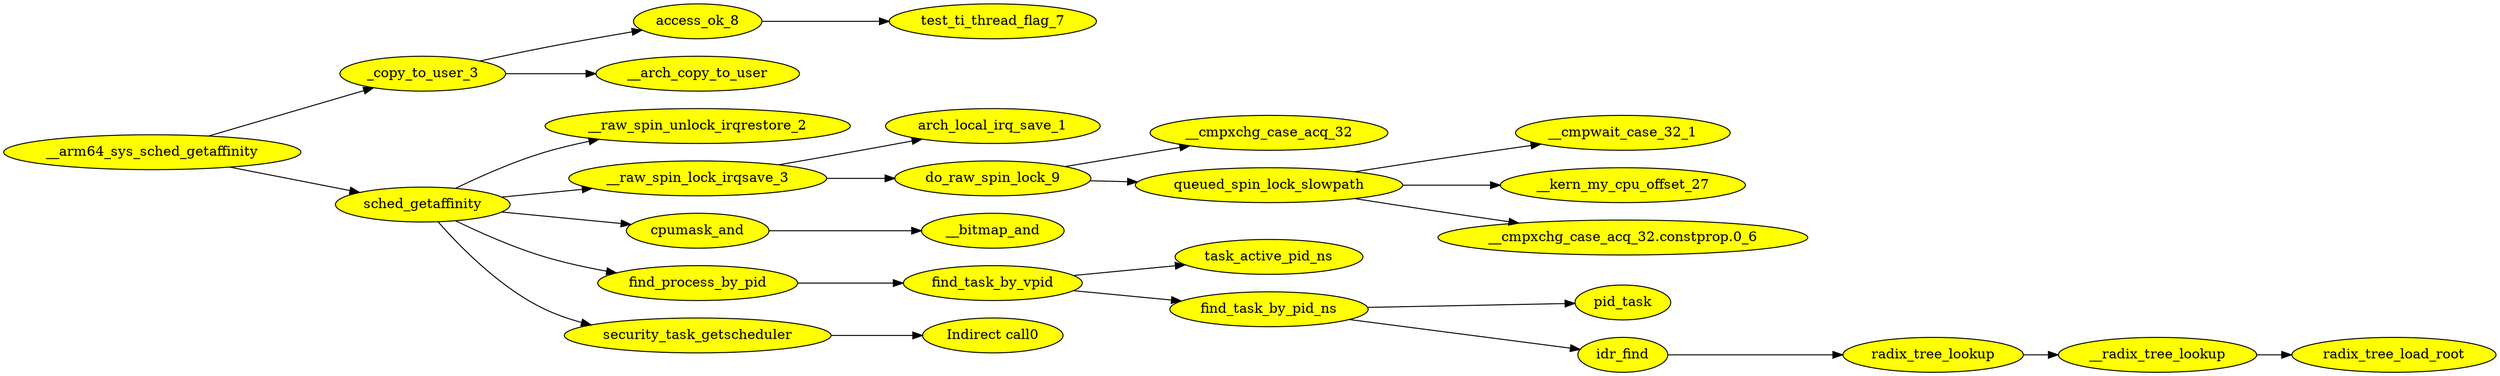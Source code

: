 digraph G {
rankdir=LR; node [style=filled fillcolor=yellow]
"__arm64_sys_sched_getaffinity"->"_copy_to_user_3" [ edgeid = "1"]; 
"_copy_to_user_3"->"access_ok_8" [ edgeid = "2"]; 
"access_ok_8"->"test_ti_thread_flag_7" [ edgeid = "3"]; 
"_copy_to_user_3"->"__arch_copy_to_user" [ edgeid = "4"]; 
"__arm64_sys_sched_getaffinity"->"sched_getaffinity" [ edgeid = "5"]; 
"sched_getaffinity"->"__raw_spin_unlock_irqrestore_2" [ edgeid = "6"]; 
"sched_getaffinity"->"__raw_spin_lock_irqsave_3" [ edgeid = "7"]; 
"__raw_spin_lock_irqsave_3"->"arch_local_irq_save_1" [ edgeid = "8"]; 
"__raw_spin_lock_irqsave_3"->"do_raw_spin_lock_9" [ edgeid = "9"]; 
"do_raw_spin_lock_9"->"__cmpxchg_case_acq_32" [ edgeid = "10"]; 
"do_raw_spin_lock_9"->"queued_spin_lock_slowpath" [ edgeid = "11"]; 
"queued_spin_lock_slowpath"->"__cmpwait_case_32_1" [ edgeid = "12"]; 
"queued_spin_lock_slowpath"->"__kern_my_cpu_offset_27" [ edgeid = "13"]; 
"queued_spin_lock_slowpath"->"__cmpxchg_case_acq_32.constprop.0_6" [ edgeid = "14"]; 
"sched_getaffinity"->"cpumask_and" [ edgeid = "15"]; 
"cpumask_and"->"__bitmap_and" [ edgeid = "16"]; 
"sched_getaffinity"->"find_process_by_pid" [ edgeid = "17"]; 
"find_process_by_pid"->"find_task_by_vpid" [ edgeid = "18"]; 
"find_task_by_vpid"->"task_active_pid_ns" [ edgeid = "19"]; 
"find_task_by_vpid"->"find_task_by_pid_ns" [ edgeid = "20"]; 
"find_task_by_pid_ns"->"pid_task" [ edgeid = "21"]; 
"find_task_by_pid_ns"->"idr_find" [ edgeid = "22"]; 
"idr_find"->"radix_tree_lookup" [ edgeid = "23"]; 
"radix_tree_lookup"->"__radix_tree_lookup" [ edgeid = "24"]; 
"__radix_tree_lookup"->"radix_tree_load_root" [ edgeid = "25"]; 
"sched_getaffinity"->"security_task_getscheduler" [ edgeid = "26"]; 
"security_task_getscheduler"->"Indirect call0" [ edgeid = "27"]; 
}
